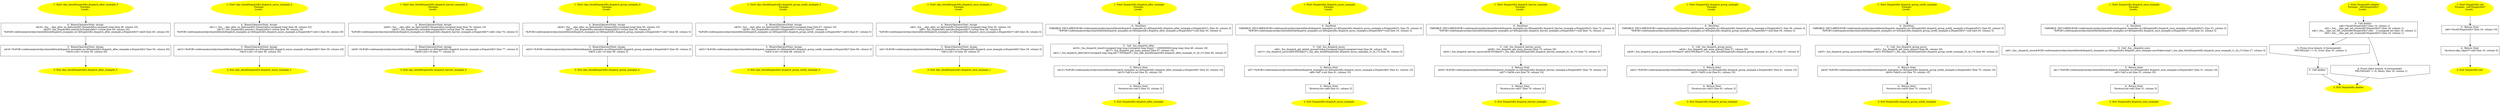 /* @generated */
digraph cfg {
"objc_blockDispatchEx.dispatch_after_example_3.dbb418092b97c8d782359a059568a643_1" [label="1: Start objc_blockDispatchEx.dispatch_after_example_3\nFormals: \nLocals:  \n  " color=yellow style=filled]
	

	 "objc_blockDispatchEx.dispatch_after_example_3.dbb418092b97c8d782359a059568a643_1" -> "objc_blockDispatchEx.dispatch_after_example_3.dbb418092b97c8d782359a059568a643_4" ;
"objc_blockDispatchEx.dispatch_after_example_3.dbb418092b97c8d782359a059568a643_2" [label="2: Exit objc_blockDispatchEx.dispatch_after_example_3 \n  " color=yellow style=filled]
	

"objc_blockDispatchEx.dispatch_after_example_3.dbb418092b97c8d782359a059568a643_3" [label="3:  BinaryOperatorStmt: Assign \n   n$18=*&#GB<codetoanalyze/objc/shared/block/dispatch_examples.m>$DispatchEx.dispatch_after_example.a:DispatchEx* [line 50, column 20]\n  *n$18.x:int=10 [line 50, column 20]\n " shape="box"]
	

	 "objc_blockDispatchEx.dispatch_after_example_3.dbb418092b97c8d782359a059568a643_3" -> "objc_blockDispatchEx.dispatch_after_example_3.dbb418092b97c8d782359a059568a643_2" ;
"objc_blockDispatchEx.dispatch_after_example_3.dbb418092b97c8d782359a059568a643_4" [label="4:  BinaryOperatorStmt: Assign \n   n$19=_fun___objc_alloc_no_fail(sizeof(t=DispatchEx):unsigned long) [line 49, column 25]\n  n$20=_fun_DispatchEx.init(n$19:DispatchEx*) virtual [line 49, column 24]\n  *&#GB<codetoanalyze/objc/shared/block/dispatch_examples.m>$DispatchEx.dispatch_after_example.a:DispatchEx*=n$20 [line 49, column 20]\n " shape="box"]
	

	 "objc_blockDispatchEx.dispatch_after_example_3.dbb418092b97c8d782359a059568a643_4" -> "objc_blockDispatchEx.dispatch_after_example_3.dbb418092b97c8d782359a059568a643_3" ;
"objc_blockDispatchEx.dispatch_async_example_2.2b5337b8c70292f13cb2803af0010083_1" [label="1: Start objc_blockDispatchEx.dispatch_async_example_2\nFormals: \nLocals:  \n  " color=yellow style=filled]
	

	 "objc_blockDispatchEx.dispatch_async_example_2.2b5337b8c70292f13cb2803af0010083_1" -> "objc_blockDispatchEx.dispatch_async_example_2.2b5337b8c70292f13cb2803af0010083_4" ;
"objc_blockDispatchEx.dispatch_async_example_2.2b5337b8c70292f13cb2803af0010083_2" [label="2: Exit objc_blockDispatchEx.dispatch_async_example_2 \n  " color=yellow style=filled]
	

"objc_blockDispatchEx.dispatch_async_example_2.2b5337b8c70292f13cb2803af0010083_3" [label="3:  BinaryOperatorStmt: Assign \n   n$10=*&#GB<codetoanalyze/objc/shared/block/dispatch_examples.m>$DispatchEx.dispatch_async_example.a:DispatchEx* [line 39, column 20]\n  *n$10.x:int=10 [line 39, column 20]\n " shape="box"]
	

	 "objc_blockDispatchEx.dispatch_async_example_2.2b5337b8c70292f13cb2803af0010083_3" -> "objc_blockDispatchEx.dispatch_async_example_2.2b5337b8c70292f13cb2803af0010083_2" ;
"objc_blockDispatchEx.dispatch_async_example_2.2b5337b8c70292f13cb2803af0010083_4" [label="4:  BinaryOperatorStmt: Assign \n   n$11=_fun___objc_alloc_no_fail(sizeof(t=DispatchEx):unsigned long) [line 38, column 25]\n  n$12=_fun_DispatchEx.init(n$11:DispatchEx*) virtual [line 38, column 24]\n  *&#GB<codetoanalyze/objc/shared/block/dispatch_examples.m>$DispatchEx.dispatch_async_example.a:DispatchEx*=n$12 [line 38, column 20]\n " shape="box"]
	

	 "objc_blockDispatchEx.dispatch_async_example_2.2b5337b8c70292f13cb2803af0010083_4" -> "objc_blockDispatchEx.dispatch_async_example_2.2b5337b8c70292f13cb2803af0010083_3" ;
"objc_blockDispatchEx.dispatch_barrier_example_6.dd6d1f1e88a64278b49937db6b9f03a5_1" [label="1: Start objc_blockDispatchEx.dispatch_barrier_example_6\nFormals: \nLocals:  \n  " color=yellow style=filled]
	

	 "objc_blockDispatchEx.dispatch_barrier_example_6.dd6d1f1e88a64278b49937db6b9f03a5_1" -> "objc_blockDispatchEx.dispatch_barrier_example_6.dd6d1f1e88a64278b49937db6b9f03a5_4" ;
"objc_blockDispatchEx.dispatch_barrier_example_6.dd6d1f1e88a64278b49937db6b9f03a5_2" [label="2: Exit objc_blockDispatchEx.dispatch_barrier_example_6 \n  " color=yellow style=filled]
	

"objc_blockDispatchEx.dispatch_barrier_example_6.dd6d1f1e88a64278b49937db6b9f03a5_3" [label="3:  BinaryOperatorStmt: Assign \n   n$39=*&#GB<codetoanalyze/objc/shared/block/dispatch_examples.m>$DispatchEx.dispatch_barrier_example.a:DispatchEx* [line 77, column 5]\n  *n$39.x:int=10 [line 77, column 5]\n " shape="box"]
	

	 "objc_blockDispatchEx.dispatch_barrier_example_6.dd6d1f1e88a64278b49937db6b9f03a5_3" -> "objc_blockDispatchEx.dispatch_barrier_example_6.dd6d1f1e88a64278b49937db6b9f03a5_2" ;
"objc_blockDispatchEx.dispatch_barrier_example_6.dd6d1f1e88a64278b49937db6b9f03a5_4" [label="4:  BinaryOperatorStmt: Assign \n   n$40=_fun___objc_alloc_no_fail(sizeof(t=DispatchEx):unsigned long) [line 76, column 10]\n  n$41=_fun_DispatchEx.init(n$40:DispatchEx*) virtual [line 76, column 9]\n  *&#GB<codetoanalyze/objc/shared/block/dispatch_examples.m>$DispatchEx.dispatch_barrier_example.a:DispatchEx*=n$41 [line 76, column 5]\n " shape="box"]
	

	 "objc_blockDispatchEx.dispatch_barrier_example_6.dd6d1f1e88a64278b49937db6b9f03a5_4" -> "objc_blockDispatchEx.dispatch_barrier_example_6.dd6d1f1e88a64278b49937db6b9f03a5_3" ;
"objc_blockDispatchEx.dispatch_group_example_4.28b9db5f095083187694e2c2e2d24a41_1" [label="1: Start objc_blockDispatchEx.dispatch_group_example_4\nFormals: \nLocals:  \n  " color=yellow style=filled]
	

	 "objc_blockDispatchEx.dispatch_group_example_4.28b9db5f095083187694e2c2e2d24a41_1" -> "objc_blockDispatchEx.dispatch_group_example_4.28b9db5f095083187694e2c2e2d24a41_4" ;
"objc_blockDispatchEx.dispatch_group_example_4.28b9db5f095083187694e2c2e2d24a41_2" [label="2: Exit objc_blockDispatchEx.dispatch_group_example_4 \n  " color=yellow style=filled]
	

"objc_blockDispatchEx.dispatch_group_example_4.28b9db5f095083187694e2c2e2d24a41_3" [label="3:  BinaryOperatorStmt: Assign \n   n$25=*&#GB<codetoanalyze/objc/shared/block/dispatch_examples.m>$DispatchEx.dispatch_group_example.a:DispatchEx* [line 59, column 5]\n  *n$25.x:int=10 [line 59, column 5]\n " shape="box"]
	

	 "objc_blockDispatchEx.dispatch_group_example_4.28b9db5f095083187694e2c2e2d24a41_3" -> "objc_blockDispatchEx.dispatch_group_example_4.28b9db5f095083187694e2c2e2d24a41_2" ;
"objc_blockDispatchEx.dispatch_group_example_4.28b9db5f095083187694e2c2e2d24a41_4" [label="4:  BinaryOperatorStmt: Assign \n   n$26=_fun___objc_alloc_no_fail(sizeof(t=DispatchEx):unsigned long) [line 58, column 10]\n  n$27=_fun_DispatchEx.init(n$26:DispatchEx*) virtual [line 58, column 9]\n  *&#GB<codetoanalyze/objc/shared/block/dispatch_examples.m>$DispatchEx.dispatch_group_example.a:DispatchEx*=n$27 [line 58, column 5]\n " shape="box"]
	

	 "objc_blockDispatchEx.dispatch_group_example_4.28b9db5f095083187694e2c2e2d24a41_4" -> "objc_blockDispatchEx.dispatch_group_example_4.28b9db5f095083187694e2c2e2d24a41_3" ;
"objc_blockDispatchEx.dispatch_group_notify_example_5.e068062d7cf02a8916d13ec6733f8ac2_1" [label="1: Start objc_blockDispatchEx.dispatch_group_notify_example_5\nFormals: \nLocals:  \n  " color=yellow style=filled]
	

	 "objc_blockDispatchEx.dispatch_group_notify_example_5.e068062d7cf02a8916d13ec6733f8ac2_1" -> "objc_blockDispatchEx.dispatch_group_notify_example_5.e068062d7cf02a8916d13ec6733f8ac2_4" ;
"objc_blockDispatchEx.dispatch_group_notify_example_5.e068062d7cf02a8916d13ec6733f8ac2_2" [label="2: Exit objc_blockDispatchEx.dispatch_group_notify_example_5 \n  " color=yellow style=filled]
	

"objc_blockDispatchEx.dispatch_group_notify_example_5.e068062d7cf02a8916d13ec6733f8ac2_3" [label="3:  BinaryOperatorStmt: Assign \n   n$32=*&#GB<codetoanalyze/objc/shared/block/dispatch_examples.m>$DispatchEx.dispatch_group_notify_example.a:DispatchEx* [line 68, column 5]\n  *n$32.x:int=10 [line 68, column 5]\n " shape="box"]
	

	 "objc_blockDispatchEx.dispatch_group_notify_example_5.e068062d7cf02a8916d13ec6733f8ac2_3" -> "objc_blockDispatchEx.dispatch_group_notify_example_5.e068062d7cf02a8916d13ec6733f8ac2_2" ;
"objc_blockDispatchEx.dispatch_group_notify_example_5.e068062d7cf02a8916d13ec6733f8ac2_4" [label="4:  BinaryOperatorStmt: Assign \n   n$33=_fun___objc_alloc_no_fail(sizeof(t=DispatchEx):unsigned long) [line 67, column 10]\n  n$34=_fun_DispatchEx.init(n$33:DispatchEx*) virtual [line 67, column 9]\n  *&#GB<codetoanalyze/objc/shared/block/dispatch_examples.m>$DispatchEx.dispatch_group_notify_example.a:DispatchEx*=n$34 [line 67, column 5]\n " shape="box"]
	

	 "objc_blockDispatchEx.dispatch_group_notify_example_5.e068062d7cf02a8916d13ec6733f8ac2_4" -> "objc_blockDispatchEx.dispatch_group_notify_example_5.e068062d7cf02a8916d13ec6733f8ac2_3" ;
"objc_blockDispatchEx.dispatch_once_example_1.0cf4a50b58aa83c7f4be61b77c8df122_1" [label="1: Start objc_blockDispatchEx.dispatch_once_example_1\nFormals: \nLocals:  \n  " color=yellow style=filled]
	

	 "objc_blockDispatchEx.dispatch_once_example_1.0cf4a50b58aa83c7f4be61b77c8df122_1" -> "objc_blockDispatchEx.dispatch_once_example_1.0cf4a50b58aa83c7f4be61b77c8df122_4" ;
"objc_blockDispatchEx.dispatch_once_example_1.0cf4a50b58aa83c7f4be61b77c8df122_2" [label="2: Exit objc_blockDispatchEx.dispatch_once_example_1 \n  " color=yellow style=filled]
	

"objc_blockDispatchEx.dispatch_once_example_1.0cf4a50b58aa83c7f4be61b77c8df122_3" [label="3:  BinaryOperatorStmt: Assign \n   n$3=*&#GB<codetoanalyze/objc/shared/block/dispatch_examples.m>$DispatchEx.dispatch_once_example.a:DispatchEx* [line 29, column 5]\n  *n$3.x:int=10 [line 29, column 5]\n " shape="box"]
	

	 "objc_blockDispatchEx.dispatch_once_example_1.0cf4a50b58aa83c7f4be61b77c8df122_3" -> "objc_blockDispatchEx.dispatch_once_example_1.0cf4a50b58aa83c7f4be61b77c8df122_2" ;
"objc_blockDispatchEx.dispatch_once_example_1.0cf4a50b58aa83c7f4be61b77c8df122_4" [label="4:  BinaryOperatorStmt: Assign \n   n$4=_fun___objc_alloc_no_fail(sizeof(t=DispatchEx):unsigned long) [line 28, column 10]\n  n$5=_fun_DispatchEx.init(n$4:DispatchEx*) virtual [line 28, column 9]\n  *&#GB<codetoanalyze/objc/shared/block/dispatch_examples.m>$DispatchEx.dispatch_once_example.a:DispatchEx*=n$5 [line 28, column 5]\n " shape="box"]
	

	 "objc_blockDispatchEx.dispatch_once_example_1.0cf4a50b58aa83c7f4be61b77c8df122_4" -> "objc_blockDispatchEx.dispatch_once_example_1.0cf4a50b58aa83c7f4be61b77c8df122_3" ;
"dispatch_after_example#DispatchEx#[class].fb7cd86672a882e48d5ddb2b51f9dadf_1" [label="1: Start DispatchEx.dispatch_after_example\nFormals: \nLocals:  \n  " color=yellow style=filled]
	

	 "dispatch_after_example#DispatchEx#[class].fb7cd86672a882e48d5ddb2b51f9dadf_1" -> "dispatch_after_example#DispatchEx#[class].fb7cd86672a882e48d5ddb2b51f9dadf_6" ;
"dispatch_after_example#DispatchEx#[class].fb7cd86672a882e48d5ddb2b51f9dadf_2" [label="2: Exit DispatchEx.dispatch_after_example \n  " color=yellow style=filled]
	

"dispatch_after_example#DispatchEx#[class].fb7cd86672a882e48d5ddb2b51f9dadf_3" [label="3:  Return Stmt \n   n$14=*&#GB<codetoanalyze/objc/shared/block/dispatch_examples.m>$DispatchEx.dispatch_after_example.a:DispatchEx* [line 52, column 10]\n  n$15=*n$14.x:int [line 52, column 10]\n " shape="box"]
	

	 "dispatch_after_example#DispatchEx#[class].fb7cd86672a882e48d5ddb2b51f9dadf_3" -> "dispatch_after_example#DispatchEx#[class].fb7cd86672a882e48d5ddb2b51f9dadf_4" ;
"dispatch_after_example#DispatchEx#[class].fb7cd86672a882e48d5ddb2b51f9dadf_4" [label="4:  Return Stmt \n   *&return:int=n$15 [line 52, column 3]\n " shape="box"]
	

	 "dispatch_after_example#DispatchEx#[class].fb7cd86672a882e48d5ddb2b51f9dadf_4" -> "dispatch_after_example#DispatchEx#[class].fb7cd86672a882e48d5ddb2b51f9dadf_2" ;
"dispatch_after_example#DispatchEx#[class].fb7cd86672a882e48d5ddb2b51f9dadf_5" [label="5:  Call _fun_dispatch_after \n   n$16=_fun_dispatch_time(0:unsigned long long,((unsigned long long)2 * 1000000000):long long) [line 46, column 18]\n  n$17=_fun_dispatch_get_main_queue() [line 47, column 18]\n  n$21=_fun_dispatch_after(n$16:unsigned long long,n$17:NSObject*,(_fun_objc_blockDispatchEx.dispatch_after_example_3):_fn_(*)) [line 46, column 3]\n " shape="box"]
	

	 "dispatch_after_example#DispatchEx#[class].fb7cd86672a882e48d5ddb2b51f9dadf_5" -> "dispatch_after_example#DispatchEx#[class].fb7cd86672a882e48d5ddb2b51f9dadf_3" ;
"dispatch_after_example#DispatchEx#[class].fb7cd86672a882e48d5ddb2b51f9dadf_6" [label="6:  DeclStmt \n   VARIABLE_DECLARED(#GB<codetoanalyze/objc/shared/block/dispatch_examples.m>$DispatchEx.dispatch_after_example.a:DispatchEx*); [line 45, column 3]\n  *&#GB<codetoanalyze/objc/shared/block/dispatch_examples.m>$DispatchEx.dispatch_after_example.a:DispatchEx*=null [line 45, column 3]\n " shape="box"]
	

	 "dispatch_after_example#DispatchEx#[class].fb7cd86672a882e48d5ddb2b51f9dadf_6" -> "dispatch_after_example#DispatchEx#[class].fb7cd86672a882e48d5ddb2b51f9dadf_5" ;
"dispatch_async_example#DispatchEx#[class].9917260983b9f2817492aece1a060231_1" [label="1: Start DispatchEx.dispatch_async_example\nFormals: \nLocals:  \n  " color=yellow style=filled]
	

	 "dispatch_async_example#DispatchEx#[class].9917260983b9f2817492aece1a060231_1" -> "dispatch_async_example#DispatchEx#[class].9917260983b9f2817492aece1a060231_6" ;
"dispatch_async_example#DispatchEx#[class].9917260983b9f2817492aece1a060231_2" [label="2: Exit DispatchEx.dispatch_async_example \n  " color=yellow style=filled]
	

"dispatch_async_example#DispatchEx#[class].9917260983b9f2817492aece1a060231_3" [label="3:  Return Stmt \n   n$7=*&#GB<codetoanalyze/objc/shared/block/dispatch_examples.m>$DispatchEx.dispatch_async_example.a:DispatchEx* [line 41, column 10]\n  n$8=*n$7.x:int [line 41, column 10]\n " shape="box"]
	

	 "dispatch_async_example#DispatchEx#[class].9917260983b9f2817492aece1a060231_3" -> "dispatch_async_example#DispatchEx#[class].9917260983b9f2817492aece1a060231_4" ;
"dispatch_async_example#DispatchEx#[class].9917260983b9f2817492aece1a060231_4" [label="4:  Return Stmt \n   *&return:int=n$8 [line 41, column 3]\n " shape="box"]
	

	 "dispatch_async_example#DispatchEx#[class].9917260983b9f2817492aece1a060231_4" -> "dispatch_async_example#DispatchEx#[class].9917260983b9f2817492aece1a060231_2" ;
"dispatch_async_example#DispatchEx#[class].9917260983b9f2817492aece1a060231_5" [label="5:  Call _fun_dispatch_async \n   n$9=_fun_dispatch_get_global_queue(0:long,(unsigned long)0:unsigned long) [line 36, column 18]\n  n$13=_fun_dispatch_async(n$9:NSObject*,(_fun_objc_blockDispatchEx.dispatch_async_example_2):_fn_(*)) [line 36, column 3]\n " shape="box"]
	

	 "dispatch_async_example#DispatchEx#[class].9917260983b9f2817492aece1a060231_5" -> "dispatch_async_example#DispatchEx#[class].9917260983b9f2817492aece1a060231_3" ;
"dispatch_async_example#DispatchEx#[class].9917260983b9f2817492aece1a060231_6" [label="6:  DeclStmt \n   VARIABLE_DECLARED(#GB<codetoanalyze/objc/shared/block/dispatch_examples.m>$DispatchEx.dispatch_async_example.a:DispatchEx*); [line 35, column 3]\n  *&#GB<codetoanalyze/objc/shared/block/dispatch_examples.m>$DispatchEx.dispatch_async_example.a:DispatchEx*=null [line 35, column 3]\n " shape="box"]
	

	 "dispatch_async_example#DispatchEx#[class].9917260983b9f2817492aece1a060231_6" -> "dispatch_async_example#DispatchEx#[class].9917260983b9f2817492aece1a060231_5" ;
"dispatch_barrier_example#DispatchEx#[class].70a4c3450a685f26d1a4c0fea167fda1_1" [label="1: Start DispatchEx.dispatch_barrier_example\nFormals: \nLocals:  \n  " color=yellow style=filled]
	

	 "dispatch_barrier_example#DispatchEx#[class].70a4c3450a685f26d1a4c0fea167fda1_1" -> "dispatch_barrier_example#DispatchEx#[class].70a4c3450a685f26d1a4c0fea167fda1_6" ;
"dispatch_barrier_example#DispatchEx#[class].70a4c3450a685f26d1a4c0fea167fda1_2" [label="2: Exit DispatchEx.dispatch_barrier_example \n  " color=yellow style=filled]
	

"dispatch_barrier_example#DispatchEx#[class].70a4c3450a685f26d1a4c0fea167fda1_3" [label="3:  Return Stmt \n   n$36=*&#GB<codetoanalyze/objc/shared/block/dispatch_examples.m>$DispatchEx.dispatch_barrier_example.a:DispatchEx* [line 79, column 10]\n  n$37=*n$36.x:int [line 79, column 10]\n " shape="box"]
	

	 "dispatch_barrier_example#DispatchEx#[class].70a4c3450a685f26d1a4c0fea167fda1_3" -> "dispatch_barrier_example#DispatchEx#[class].70a4c3450a685f26d1a4c0fea167fda1_4" ;
"dispatch_barrier_example#DispatchEx#[class].70a4c3450a685f26d1a4c0fea167fda1_4" [label="4:  Return Stmt \n   *&return:int=n$37 [line 79, column 3]\n " shape="box"]
	

	 "dispatch_barrier_example#DispatchEx#[class].70a4c3450a685f26d1a4c0fea167fda1_4" -> "dispatch_barrier_example#DispatchEx#[class].70a4c3450a685f26d1a4c0fea167fda1_2" ;
"dispatch_barrier_example#DispatchEx#[class].70a4c3450a685f26d1a4c0fea167fda1_5" [label="5:  Call _fun_dispatch_barrier_async \n   n$38=_fun_dispatch_get_main_queue() [line 75, column 26]\n  n$42=_fun_dispatch_barrier_async(n$38:NSObject*,(_fun_objc_blockDispatchEx.dispatch_barrier_example_6):_fn_(*)) [line 75, column 3]\n " shape="box"]
	

	 "dispatch_barrier_example#DispatchEx#[class].70a4c3450a685f26d1a4c0fea167fda1_5" -> "dispatch_barrier_example#DispatchEx#[class].70a4c3450a685f26d1a4c0fea167fda1_3" ;
"dispatch_barrier_example#DispatchEx#[class].70a4c3450a685f26d1a4c0fea167fda1_6" [label="6:  DeclStmt \n   VARIABLE_DECLARED(#GB<codetoanalyze/objc/shared/block/dispatch_examples.m>$DispatchEx.dispatch_barrier_example.a:DispatchEx*); [line 74, column 3]\n  *&#GB<codetoanalyze/objc/shared/block/dispatch_examples.m>$DispatchEx.dispatch_barrier_example.a:DispatchEx*=null [line 74, column 3]\n " shape="box"]
	

	 "dispatch_barrier_example#DispatchEx#[class].70a4c3450a685f26d1a4c0fea167fda1_6" -> "dispatch_barrier_example#DispatchEx#[class].70a4c3450a685f26d1a4c0fea167fda1_5" ;
"dispatch_group_example#DispatchEx#[class].922f092a9c30c48973a8bed6d553c343_1" [label="1: Start DispatchEx.dispatch_group_example\nFormals: \nLocals:  \n  " color=yellow style=filled]
	

	 "dispatch_group_example#DispatchEx#[class].922f092a9c30c48973a8bed6d553c343_1" -> "dispatch_group_example#DispatchEx#[class].922f092a9c30c48973a8bed6d553c343_6" ;
"dispatch_group_example#DispatchEx#[class].922f092a9c30c48973a8bed6d553c343_2" [label="2: Exit DispatchEx.dispatch_group_example \n  " color=yellow style=filled]
	

"dispatch_group_example#DispatchEx#[class].922f092a9c30c48973a8bed6d553c343_3" [label="3:  Return Stmt \n   n$22=*&#GB<codetoanalyze/objc/shared/block/dispatch_examples.m>$DispatchEx.dispatch_group_example.a:DispatchEx* [line 61, column 10]\n  n$23=*n$22.x:int [line 61, column 10]\n " shape="box"]
	

	 "dispatch_group_example#DispatchEx#[class].922f092a9c30c48973a8bed6d553c343_3" -> "dispatch_group_example#DispatchEx#[class].922f092a9c30c48973a8bed6d553c343_4" ;
"dispatch_group_example#DispatchEx#[class].922f092a9c30c48973a8bed6d553c343_4" [label="4:  Return Stmt \n   *&return:int=n$23 [line 61, column 3]\n " shape="box"]
	

	 "dispatch_group_example#DispatchEx#[class].922f092a9c30c48973a8bed6d553c343_4" -> "dispatch_group_example#DispatchEx#[class].922f092a9c30c48973a8bed6d553c343_2" ;
"dispatch_group_example#DispatchEx#[class].922f092a9c30c48973a8bed6d553c343_5" [label="5:  Call _fun_dispatch_group_async \n   n$24=_fun_dispatch_get_main_queue() [line 57, column 30]\n  n$28=_fun_dispatch_group_async(null:NSObject*,n$24:NSObject*,(_fun_objc_blockDispatchEx.dispatch_group_example_4):_fn_(*)) [line 57, column 3]\n " shape="box"]
	

	 "dispatch_group_example#DispatchEx#[class].922f092a9c30c48973a8bed6d553c343_5" -> "dispatch_group_example#DispatchEx#[class].922f092a9c30c48973a8bed6d553c343_3" ;
"dispatch_group_example#DispatchEx#[class].922f092a9c30c48973a8bed6d553c343_6" [label="6:  DeclStmt \n   VARIABLE_DECLARED(#GB<codetoanalyze/objc/shared/block/dispatch_examples.m>$DispatchEx.dispatch_group_example.a:DispatchEx*); [line 56, column 3]\n  *&#GB<codetoanalyze/objc/shared/block/dispatch_examples.m>$DispatchEx.dispatch_group_example.a:DispatchEx*=null [line 56, column 3]\n " shape="box"]
	

	 "dispatch_group_example#DispatchEx#[class].922f092a9c30c48973a8bed6d553c343_6" -> "dispatch_group_example#DispatchEx#[class].922f092a9c30c48973a8bed6d553c343_5" ;
"dispatch_group_notify_example#DispatchEx#[class].f82ddbb0ae78df23c238f5fad757f0cc_1" [label="1: Start DispatchEx.dispatch_group_notify_example\nFormals: \nLocals:  \n  " color=yellow style=filled]
	

	 "dispatch_group_notify_example#DispatchEx#[class].f82ddbb0ae78df23c238f5fad757f0cc_1" -> "dispatch_group_notify_example#DispatchEx#[class].f82ddbb0ae78df23c238f5fad757f0cc_6" ;
"dispatch_group_notify_example#DispatchEx#[class].f82ddbb0ae78df23c238f5fad757f0cc_2" [label="2: Exit DispatchEx.dispatch_group_notify_example \n  " color=yellow style=filled]
	

"dispatch_group_notify_example#DispatchEx#[class].f82ddbb0ae78df23c238f5fad757f0cc_3" [label="3:  Return Stmt \n   n$29=*&#GB<codetoanalyze/objc/shared/block/dispatch_examples.m>$DispatchEx.dispatch_group_notify_example.a:DispatchEx* [line 70, column 10]\n  n$30=*n$29.x:int [line 70, column 10]\n " shape="box"]
	

	 "dispatch_group_notify_example#DispatchEx#[class].f82ddbb0ae78df23c238f5fad757f0cc_3" -> "dispatch_group_notify_example#DispatchEx#[class].f82ddbb0ae78df23c238f5fad757f0cc_4" ;
"dispatch_group_notify_example#DispatchEx#[class].f82ddbb0ae78df23c238f5fad757f0cc_4" [label="4:  Return Stmt \n   *&return:int=n$30 [line 70, column 3]\n " shape="box"]
	

	 "dispatch_group_notify_example#DispatchEx#[class].f82ddbb0ae78df23c238f5fad757f0cc_4" -> "dispatch_group_notify_example#DispatchEx#[class].f82ddbb0ae78df23c238f5fad757f0cc_2" ;
"dispatch_group_notify_example#DispatchEx#[class].f82ddbb0ae78df23c238f5fad757f0cc_5" [label="5:  Call _fun_dispatch_group_async \n   n$31=_fun_dispatch_get_main_queue() [line 66, column 30]\n  n$35=_fun_dispatch_group_async(null:NSObject*,n$31:NSObject*,(_fun_objc_blockDispatchEx.dispatch_group_notify_example_5):_fn_(*)) [line 66, column 3]\n " shape="box"]
	

	 "dispatch_group_notify_example#DispatchEx#[class].f82ddbb0ae78df23c238f5fad757f0cc_5" -> "dispatch_group_notify_example#DispatchEx#[class].f82ddbb0ae78df23c238f5fad757f0cc_3" ;
"dispatch_group_notify_example#DispatchEx#[class].f82ddbb0ae78df23c238f5fad757f0cc_6" [label="6:  DeclStmt \n   VARIABLE_DECLARED(#GB<codetoanalyze/objc/shared/block/dispatch_examples.m>$DispatchEx.dispatch_group_notify_example.a:DispatchEx*); [line 65, column 3]\n  *&#GB<codetoanalyze/objc/shared/block/dispatch_examples.m>$DispatchEx.dispatch_group_notify_example.a:DispatchEx*=null [line 65, column 3]\n " shape="box"]
	

	 "dispatch_group_notify_example#DispatchEx#[class].f82ddbb0ae78df23c238f5fad757f0cc_6" -> "dispatch_group_notify_example#DispatchEx#[class].f82ddbb0ae78df23c238f5fad757f0cc_5" ;
"dispatch_once_example#DispatchEx#[class].279f16052bafda21968f48ab9aa5e6ad_1" [label="1: Start DispatchEx.dispatch_once_example\nFormals: \nLocals:  \n  " color=yellow style=filled]
	

	 "dispatch_once_example#DispatchEx#[class].279f16052bafda21968f48ab9aa5e6ad_1" -> "dispatch_once_example#DispatchEx#[class].279f16052bafda21968f48ab9aa5e6ad_6" ;
"dispatch_once_example#DispatchEx#[class].279f16052bafda21968f48ab9aa5e6ad_2" [label="2: Exit DispatchEx.dispatch_once_example \n  " color=yellow style=filled]
	

"dispatch_once_example#DispatchEx#[class].279f16052bafda21968f48ab9aa5e6ad_3" [label="3:  Return Stmt \n   n$1=*&#GB<codetoanalyze/objc/shared/block/dispatch_examples.m>$DispatchEx.dispatch_once_example.a:DispatchEx* [line 31, column 10]\n  n$2=*n$1.x:int [line 31, column 10]\n " shape="box"]
	

	 "dispatch_once_example#DispatchEx#[class].279f16052bafda21968f48ab9aa5e6ad_3" -> "dispatch_once_example#DispatchEx#[class].279f16052bafda21968f48ab9aa5e6ad_4" ;
"dispatch_once_example#DispatchEx#[class].279f16052bafda21968f48ab9aa5e6ad_4" [label="4:  Return Stmt \n   *&return:int=n$2 [line 31, column 3]\n " shape="box"]
	

	 "dispatch_once_example#DispatchEx#[class].279f16052bafda21968f48ab9aa5e6ad_4" -> "dispatch_once_example#DispatchEx#[class].279f16052bafda21968f48ab9aa5e6ad_2" ;
"dispatch_once_example#DispatchEx#[class].279f16052bafda21968f48ab9aa5e6ad_5" [label="5:  Call _fun__dispatch_once \n   n$6=_fun__dispatch_once(&#GB<codetoanalyze/objc/shared/block/dispatch_examples.m>$DispatchEx.dispatch_once_example.onceToken:long*,(_fun_objc_blockDispatchEx.dispatch_once_example_1):_fn_(*)) [line 27, column 3]\n " shape="box"]
	

	 "dispatch_once_example#DispatchEx#[class].279f16052bafda21968f48ab9aa5e6ad_5" -> "dispatch_once_example#DispatchEx#[class].279f16052bafda21968f48ab9aa5e6ad_3" ;
"dispatch_once_example#DispatchEx#[class].279f16052bafda21968f48ab9aa5e6ad_6" [label="6:  DeclStmt \n   VARIABLE_DECLARED(#GB<codetoanalyze/objc/shared/block/dispatch_examples.m>$DispatchEx.dispatch_once_example.a:DispatchEx*); [line 23, column 3]\n  *&#GB<codetoanalyze/objc/shared/block/dispatch_examples.m>$DispatchEx.dispatch_once_example.a:DispatchEx*=null [line 23, column 3]\n " shape="box"]
	

	 "dispatch_once_example#DispatchEx#[class].279f16052bafda21968f48ab9aa5e6ad_6" -> "dispatch_once_example#DispatchEx#[class].279f16052bafda21968f48ab9aa5e6ad_5" ;
"dealloc#DispatchEx#[instance].b1776cdfe358055838731989df89fd22_1" [label="1: Start DispatchEx.dealloc\nFormals:  self:DispatchEx*\nLocals:  \n  " color=yellow style=filled]
	

	 "dealloc#DispatchEx#[instance].b1776cdfe358055838731989df89fd22_1" -> "dealloc#DispatchEx#[instance].b1776cdfe358055838731989df89fd22_4" ;
"dealloc#DispatchEx#[instance].b1776cdfe358055838731989df89fd22_2" [label="2: Exit DispatchEx.dealloc \n  " color=yellow style=filled]
	

"dealloc#DispatchEx#[instance].b1776cdfe358055838731989df89fd22_3" [label="3:  Call dealloc \n  " shape="box"]
	

	 "dealloc#DispatchEx#[instance].b1776cdfe358055838731989df89fd22_3" -> "dealloc#DispatchEx#[instance].b1776cdfe358055838731989df89fd22_2" ;
"dealloc#DispatchEx#[instance].b1776cdfe358055838731989df89fd22_4" [label="4:  Call dealloc \n   n$0=*&self:DispatchEx* [line 16, column 1]\n  n$1=_fun___objc_get_ref_count(n$0:DispatchEx*) [line 16, column 1]\n  n$2=_fun___objc_set_ref_count(n$0:DispatchEx*,(n$1 - 1):unsigned int) [line 16, column 1]\n  n$3=_fun___objc_get_ref_count(n$0:DispatchEx*) [line 16, column 1]\n " shape="box"]
	

	 "dealloc#DispatchEx#[instance].b1776cdfe358055838731989df89fd22_4" -> "dealloc#DispatchEx#[instance].b1776cdfe358055838731989df89fd22_5" ;
	 "dealloc#DispatchEx#[instance].b1776cdfe358055838731989df89fd22_4" -> "dealloc#DispatchEx#[instance].b1776cdfe358055838731989df89fd22_6" ;
"dealloc#DispatchEx#[instance].b1776cdfe358055838731989df89fd22_5" [label="5: Prune (true branch, if (terminated)) \n   PRUNE((n$3 == 0), true); [line 16, column 1]\n " shape="invhouse"]
	

	 "dealloc#DispatchEx#[instance].b1776cdfe358055838731989df89fd22_5" -> "dealloc#DispatchEx#[instance].b1776cdfe358055838731989df89fd22_3" ;
"dealloc#DispatchEx#[instance].b1776cdfe358055838731989df89fd22_6" [label="6: Prune (false branch, if (terminated)) \n   PRUNE((n$3 != 0), false); [line 16, column 1]\n " shape="invhouse"]
	

	 "dealloc#DispatchEx#[instance].b1776cdfe358055838731989df89fd22_6" -> "dealloc#DispatchEx#[instance].b1776cdfe358055838731989df89fd22_2" ;
"init#DispatchEx#[instance].3232c5f2c3d653c4d6d62bdd88911fab_1" [label="1: Start DispatchEx.init\nFormals:  self:DispatchEx*\nLocals:  \n  " color=yellow style=filled]
	

	 "init#DispatchEx#[instance].3232c5f2c3d653c4d6d62bdd88911fab_1" -> "init#DispatchEx#[instance].3232c5f2c3d653c4d6d62bdd88911fab_3" ;
"init#DispatchEx#[instance].3232c5f2c3d653c4d6d62bdd88911fab_2" [label="2: Exit DispatchEx.init \n  " color=yellow style=filled]
	

"init#DispatchEx#[instance].3232c5f2c3d653c4d6d62bdd88911fab_3" [label="3:  Return Stmt \n   n$0=*&self:DispatchEx* [line 19, column 10]\n " shape="box"]
	

	 "init#DispatchEx#[instance].3232c5f2c3d653c4d6d62bdd88911fab_3" -> "init#DispatchEx#[instance].3232c5f2c3d653c4d6d62bdd88911fab_4" ;
"init#DispatchEx#[instance].3232c5f2c3d653c4d6d62bdd88911fab_4" [label="4:  Return Stmt \n   *&return:objc_object*=n$0 [line 19, column 3]\n " shape="box"]
	

	 "init#DispatchEx#[instance].3232c5f2c3d653c4d6d62bdd88911fab_4" -> "init#DispatchEx#[instance].3232c5f2c3d653c4d6d62bdd88911fab_2" ;
}
